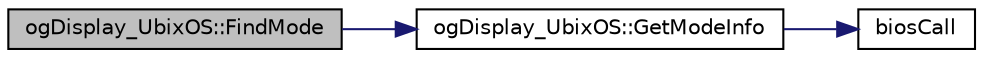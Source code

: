 digraph "ogDisplay_UbixOS::FindMode"
{
 // LATEX_PDF_SIZE
  edge [fontname="Helvetica",fontsize="10",labelfontname="Helvetica",labelfontsize="10"];
  node [fontname="Helvetica",fontsize="10",shape=record];
  rankdir="LR";
  Node1 [label="ogDisplay_UbixOS::FindMode",height=0.2,width=0.4,color="black", fillcolor="grey75", style="filled", fontcolor="black",tooltip=" "];
  Node1 -> Node2 [color="midnightblue",fontsize="10",style="solid",fontname="Helvetica"];
  Node2 [label="ogDisplay_UbixOS::GetModeInfo",height=0.2,width=0.4,color="black", fillcolor="white", style="filled",URL="$classogDisplay__UbixOS.html#ae2c8cf31425f915d10490902c2ffec10",tooltip=" "];
  Node2 -> Node3 [color="midnightblue",fontsize="10",style="solid",fontname="Helvetica"];
  Node3 [label="biosCall",height=0.2,width=0.4,color="black", fillcolor="white", style="filled",URL="$armv6_2bioscall_8c.html#a56a172d2268fc10811a0bb180d7c3f49",tooltip=" "];
}
